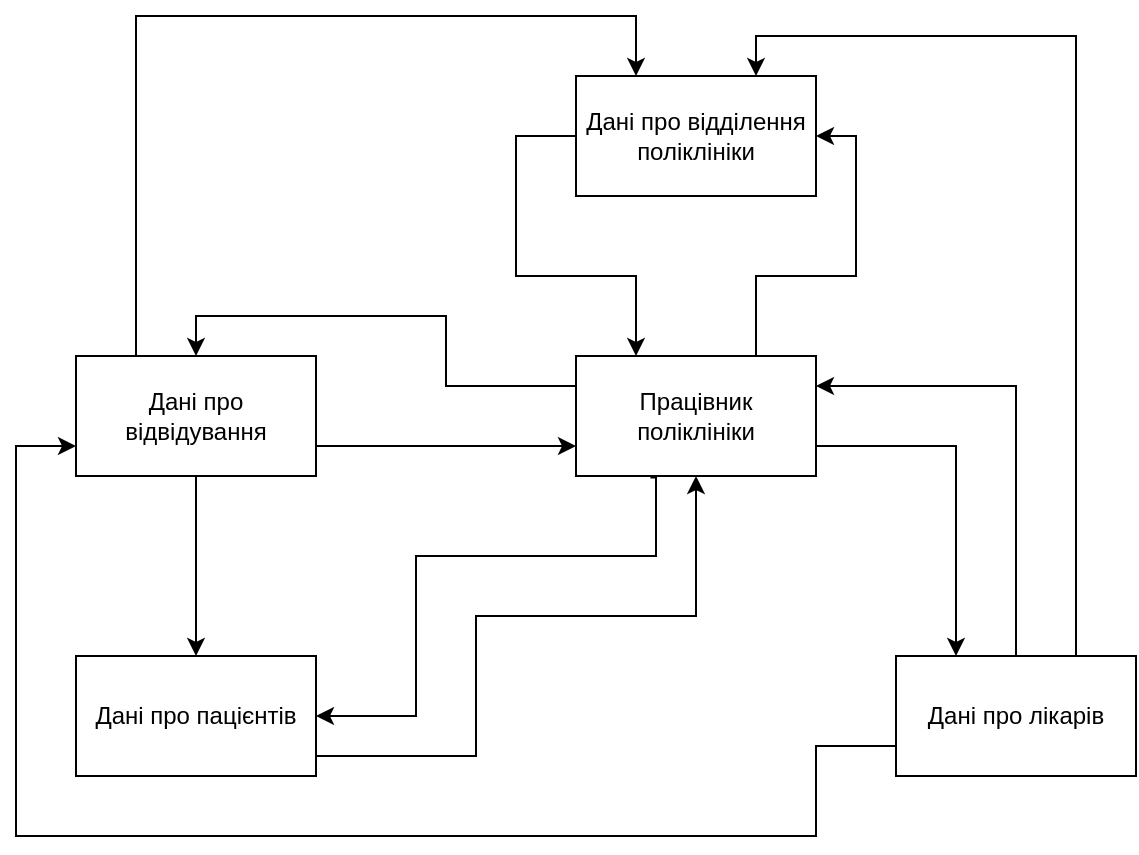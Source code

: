 <mxfile version="15.2.7" type="device" pages="2"><diagram id="ex7112zRyR1EKOk4Yh0G" name="Сторінка-1"><mxGraphModel dx="1038" dy="607" grid="0" gridSize="10" guides="1" tooltips="1" connect="1" arrows="1" fold="1" page="1" pageScale="1" pageWidth="827" pageHeight="1169" background="none" math="0" shadow="0"><root><mxCell id="0"/><mxCell id="1" parent="0"/><mxCell id="ZKw0C0_oLKKJOFUnIw2O-16" style="edgeStyle=orthogonalEdgeStyle;rounded=0;orthogonalLoop=1;jettySize=auto;html=1;exitX=0.75;exitY=0;exitDx=0;exitDy=0;entryX=1;entryY=0.5;entryDx=0;entryDy=0;" edge="1" parent="1" source="ZKw0C0_oLKKJOFUnIw2O-1" target="ZKw0C0_oLKKJOFUnIw2O-11"><mxGeometry relative="1" as="geometry"/></mxCell><mxCell id="ZKw0C0_oLKKJOFUnIw2O-18" style="edgeStyle=orthogonalEdgeStyle;rounded=0;orthogonalLoop=1;jettySize=auto;html=1;entryX=0.5;entryY=0;entryDx=0;entryDy=0;exitX=0;exitY=0.25;exitDx=0;exitDy=0;" edge="1" parent="1" source="ZKw0C0_oLKKJOFUnIw2O-1" target="ZKw0C0_oLKKJOFUnIw2O-12"><mxGeometry relative="1" as="geometry"/></mxCell><mxCell id="ZKw0C0_oLKKJOFUnIw2O-23" style="edgeStyle=orthogonalEdgeStyle;rounded=0;orthogonalLoop=1;jettySize=auto;html=1;exitX=0.31;exitY=1.013;exitDx=0;exitDy=0;entryX=1;entryY=0.5;entryDx=0;entryDy=0;exitPerimeter=0;" edge="1" parent="1" source="ZKw0C0_oLKKJOFUnIw2O-1" target="ZKw0C0_oLKKJOFUnIw2O-13"><mxGeometry relative="1" as="geometry"><Array as="points"><mxPoint x="400" y="331"/><mxPoint x="400" y="370"/><mxPoint x="280" y="370"/><mxPoint x="280" y="450"/></Array></mxGeometry></mxCell><mxCell id="ZKw0C0_oLKKJOFUnIw2O-28" style="edgeStyle=orthogonalEdgeStyle;rounded=0;orthogonalLoop=1;jettySize=auto;html=1;exitX=1;exitY=0.75;exitDx=0;exitDy=0;entryX=0.25;entryY=0;entryDx=0;entryDy=0;" edge="1" parent="1" source="ZKw0C0_oLKKJOFUnIw2O-1" target="ZKw0C0_oLKKJOFUnIw2O-15"><mxGeometry relative="1" as="geometry"/></mxCell><mxCell id="ZKw0C0_oLKKJOFUnIw2O-1" value="Працівник поліклініки" style="rounded=0;whiteSpace=wrap;html=1;" vertex="1" parent="1"><mxGeometry x="360" y="270" width="120" height="60" as="geometry"/></mxCell><mxCell id="ZKw0C0_oLKKJOFUnIw2O-17" style="edgeStyle=orthogonalEdgeStyle;rounded=0;orthogonalLoop=1;jettySize=auto;html=1;entryX=0.25;entryY=0;entryDx=0;entryDy=0;" edge="1" parent="1" source="ZKw0C0_oLKKJOFUnIw2O-11" target="ZKw0C0_oLKKJOFUnIw2O-1"><mxGeometry relative="1" as="geometry"><Array as="points"><mxPoint x="330" y="160"/><mxPoint x="330" y="230"/><mxPoint x="390" y="230"/></Array></mxGeometry></mxCell><mxCell id="ZKw0C0_oLKKJOFUnIw2O-11" value="Дані про відділення поліклініки" style="rounded=0;whiteSpace=wrap;html=1;" vertex="1" parent="1"><mxGeometry x="360" y="130" width="120" height="60" as="geometry"/></mxCell><mxCell id="ZKw0C0_oLKKJOFUnIw2O-14" style="edgeStyle=orthogonalEdgeStyle;rounded=0;orthogonalLoop=1;jettySize=auto;html=1;entryX=0.5;entryY=0;entryDx=0;entryDy=0;" edge="1" parent="1" source="ZKw0C0_oLKKJOFUnIw2O-12" target="ZKw0C0_oLKKJOFUnIw2O-13"><mxGeometry relative="1" as="geometry"/></mxCell><mxCell id="ZKw0C0_oLKKJOFUnIw2O-20" style="edgeStyle=orthogonalEdgeStyle;rounded=0;orthogonalLoop=1;jettySize=auto;html=1;exitX=1;exitY=0.75;exitDx=0;exitDy=0;entryX=0;entryY=0.75;entryDx=0;entryDy=0;" edge="1" parent="1" source="ZKw0C0_oLKKJOFUnIw2O-12" target="ZKw0C0_oLKKJOFUnIw2O-1"><mxGeometry relative="1" as="geometry"/></mxCell><mxCell id="ZKw0C0_oLKKJOFUnIw2O-25" style="edgeStyle=orthogonalEdgeStyle;rounded=0;orthogonalLoop=1;jettySize=auto;html=1;exitX=0.25;exitY=0;exitDx=0;exitDy=0;entryX=0.25;entryY=0;entryDx=0;entryDy=0;" edge="1" parent="1" source="ZKw0C0_oLKKJOFUnIw2O-12" target="ZKw0C0_oLKKJOFUnIw2O-11"><mxGeometry relative="1" as="geometry"><mxPoint x="390" y="110" as="targetPoint"/><Array as="points"><mxPoint x="140" y="100"/><mxPoint x="390" y="100"/></Array></mxGeometry></mxCell><mxCell id="ZKw0C0_oLKKJOFUnIw2O-12" value="Дані про відвідування" style="rounded=0;whiteSpace=wrap;html=1;" vertex="1" parent="1"><mxGeometry x="110" y="270" width="120" height="60" as="geometry"/></mxCell><mxCell id="ZKw0C0_oLKKJOFUnIw2O-22" style="edgeStyle=orthogonalEdgeStyle;rounded=0;orthogonalLoop=1;jettySize=auto;html=1;exitX=1;exitY=0.25;exitDx=0;exitDy=0;entryX=0.5;entryY=1;entryDx=0;entryDy=0;" edge="1" parent="1" source="ZKw0C0_oLKKJOFUnIw2O-13" target="ZKw0C0_oLKKJOFUnIw2O-1"><mxGeometry relative="1" as="geometry"><Array as="points"><mxPoint x="230" y="470"/><mxPoint x="310" y="470"/><mxPoint x="310" y="400"/><mxPoint x="420" y="400"/></Array></mxGeometry></mxCell><mxCell id="ZKw0C0_oLKKJOFUnIw2O-13" value="Дані про пацієнтів" style="rounded=0;whiteSpace=wrap;html=1;" vertex="1" parent="1"><mxGeometry x="110" y="420" width="120" height="60" as="geometry"/></mxCell><mxCell id="ZKw0C0_oLKKJOFUnIw2O-26" style="edgeStyle=orthogonalEdgeStyle;rounded=0;orthogonalLoop=1;jettySize=auto;html=1;exitX=0;exitY=0.75;exitDx=0;exitDy=0;entryX=0;entryY=0.75;entryDx=0;entryDy=0;" edge="1" parent="1" source="ZKw0C0_oLKKJOFUnIw2O-15" target="ZKw0C0_oLKKJOFUnIw2O-12"><mxGeometry relative="1" as="geometry"><Array as="points"><mxPoint x="480" y="465"/><mxPoint x="480" y="510"/><mxPoint x="80" y="510"/><mxPoint x="80" y="315"/></Array></mxGeometry></mxCell><mxCell id="ZKw0C0_oLKKJOFUnIw2O-27" style="edgeStyle=orthogonalEdgeStyle;rounded=0;orthogonalLoop=1;jettySize=auto;html=1;exitX=0.75;exitY=0;exitDx=0;exitDy=0;entryX=0.75;entryY=0;entryDx=0;entryDy=0;" edge="1" parent="1" source="ZKw0C0_oLKKJOFUnIw2O-15" target="ZKw0C0_oLKKJOFUnIw2O-11"><mxGeometry relative="1" as="geometry"/></mxCell><mxCell id="ZKw0C0_oLKKJOFUnIw2O-29" style="edgeStyle=orthogonalEdgeStyle;rounded=0;orthogonalLoop=1;jettySize=auto;html=1;exitX=0.5;exitY=0;exitDx=0;exitDy=0;entryX=1;entryY=0.25;entryDx=0;entryDy=0;" edge="1" parent="1" source="ZKw0C0_oLKKJOFUnIw2O-15" target="ZKw0C0_oLKKJOFUnIw2O-1"><mxGeometry relative="1" as="geometry"/></mxCell><mxCell id="ZKw0C0_oLKKJOFUnIw2O-15" value="Дані про лікарів" style="rounded=0;whiteSpace=wrap;html=1;" vertex="1" parent="1"><mxGeometry x="520" y="420" width="120" height="60" as="geometry"/></mxCell></root></mxGraphModel></diagram><diagram id="l98f4IpkyLHZtzvX1F38" name="Сторінка-2"><mxGraphModel dx="1221" dy="714" grid="0" gridSize="10" guides="1" tooltips="1" connect="1" arrows="1" fold="1" page="1" pageScale="1" pageWidth="827" pageHeight="1169" math="0" shadow="0"><root><mxCell id="kHSXdCe4LTTaEHlcK6oU-0"/><mxCell id="kHSXdCe4LTTaEHlcK6oU-1" parent="kHSXdCe4LTTaEHlcK6oU-0"/><mxCell id="kHSXdCe4LTTaEHlcK6oU-7" style="edgeStyle=orthogonalEdgeStyle;rounded=0;orthogonalLoop=1;jettySize=auto;html=1;exitX=0.5;exitY=0.5;exitDx=0;exitDy=-25;exitPerimeter=0;entryX=0;entryY=0.5;entryDx=0;entryDy=0;" edge="1" parent="kHSXdCe4LTTaEHlcK6oU-1" source="kHSXdCe4LTTaEHlcK6oU-2" target="kHSXdCe4LTTaEHlcK6oU-4"><mxGeometry relative="1" as="geometry"/></mxCell><mxCell id="kHSXdCe4LTTaEHlcK6oU-9" style="edgeStyle=orthogonalEdgeStyle;rounded=0;orthogonalLoop=1;jettySize=auto;html=1;exitX=0;exitY=0;exitDx=92.675;exitDy=7.325;exitPerimeter=0;entryX=0;entryY=0.5;entryDx=0;entryDy=0;" edge="1" parent="kHSXdCe4LTTaEHlcK6oU-1" source="kHSXdCe4LTTaEHlcK6oU-2" target="kHSXdCe4LTTaEHlcK6oU-8"><mxGeometry relative="1" as="geometry"><Array as="points"><mxPoint x="263" y="230"/></Array></mxGeometry></mxCell><mxCell id="kHSXdCe4LTTaEHlcK6oU-11" style="edgeStyle=orthogonalEdgeStyle;rounded=0;orthogonalLoop=1;jettySize=auto;html=1;exitX=0;exitY=0;exitDx=92.675;exitDy=42.675;exitPerimeter=0;entryX=0;entryY=0.5;entryDx=0;entryDy=0;" edge="1" parent="kHSXdCe4LTTaEHlcK6oU-1" source="kHSXdCe4LTTaEHlcK6oU-2" target="kHSXdCe4LTTaEHlcK6oU-10"><mxGeometry relative="1" as="geometry"><Array as="points"><mxPoint x="263" y="380"/></Array></mxGeometry></mxCell><mxCell id="kHSXdCe4LTTaEHlcK6oU-13" style="edgeStyle=orthogonalEdgeStyle;rounded=0;orthogonalLoop=1;jettySize=auto;html=1;entryX=0;entryY=0.5;entryDx=0;entryDy=0;" edge="1" parent="kHSXdCe4LTTaEHlcK6oU-1" source="kHSXdCe4LTTaEHlcK6oU-2" target="kHSXdCe4LTTaEHlcK6oU-12"><mxGeometry relative="1" as="geometry"><Array as="points"><mxPoint x="220" y="510"/></Array></mxGeometry></mxCell><mxCell id="kHSXdCe4LTTaEHlcK6oU-2" value="Користувач" style="html=1;dashed=0;whitespace=wrap;shape=mxgraph.dfd.start;rounded=0;sketch=0;fontColor=#FFFFFF;strokeColor=#FFFFFF;fillColor=#182E3E;" vertex="1" parent="kHSXdCe4LTTaEHlcK6oU-1"><mxGeometry x="170" y="280" width="100" height="50" as="geometry"/></mxCell><mxCell id="kHSXdCe4LTTaEHlcK6oU-4" value="Внесення даних про пацієнтів, їхні відвідування. Редагування даних про лікарів (передача пацієнтів, звільнення лікаря).&amp;nbsp;" style="ellipse;whiteSpace=wrap;html=1;" vertex="1" parent="kHSXdCe4LTTaEHlcK6oU-1"><mxGeometry x="350" y="50" width="330" height="100" as="geometry"/></mxCell><mxCell id="kHSXdCe4LTTaEHlcK6oU-8" value="Створення запитів до бази даних інформаційної системи, зокрема, табличні та статистичні дані у часі" style="ellipse;whiteSpace=wrap;html=1;" vertex="1" parent="kHSXdCe4LTTaEHlcK6oU-1"><mxGeometry x="350" y="180" width="330" height="100" as="geometry"/></mxCell><mxCell id="kHSXdCe4LTTaEHlcK6oU-10" value="Формування зв'язків між табличними даними з використанням інтерфейсного вікна при роботі з даними" style="ellipse;whiteSpace=wrap;html=1;" vertex="1" parent="kHSXdCe4LTTaEHlcK6oU-1"><mxGeometry x="350" y="330" width="330" height="100" as="geometry"/></mxCell><mxCell id="kHSXdCe4LTTaEHlcK6oU-12" value="Можливість видачі довідки та лікарняного листа" style="ellipse;whiteSpace=wrap;html=1;" vertex="1" parent="kHSXdCe4LTTaEHlcK6oU-1"><mxGeometry x="350" y="460" width="330" height="100" as="geometry"/></mxCell></root></mxGraphModel></diagram></mxfile>